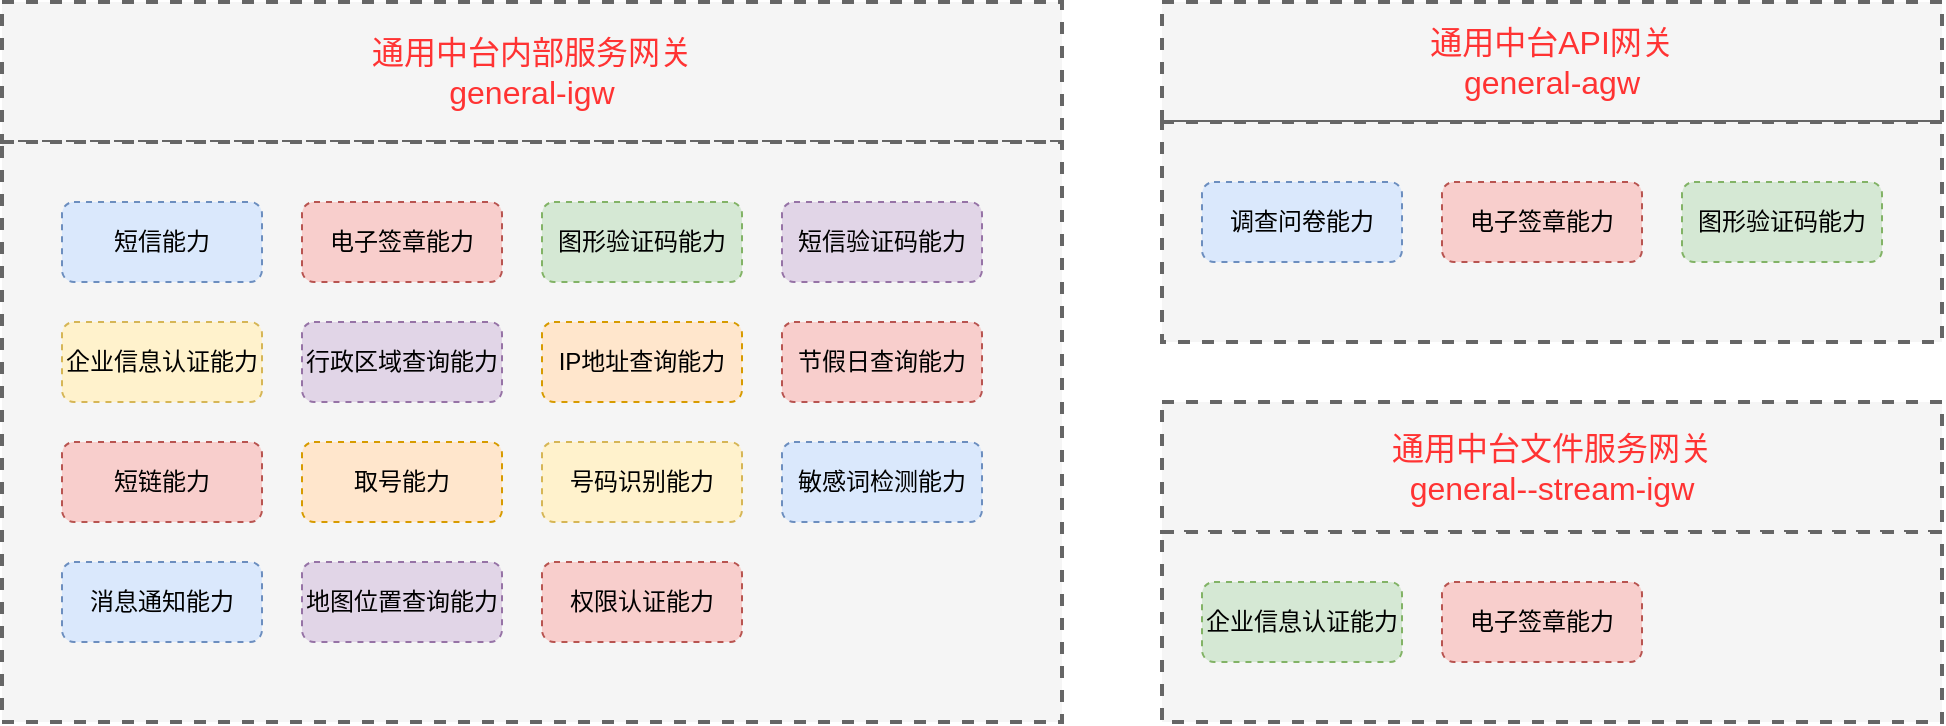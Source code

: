<mxfile version="21.2.7" type="github" pages="2">
  <diagram name="general-igw" id="AXyZzWkZ8pdj3_SeKa3W">
    <mxGraphModel dx="1194" dy="751" grid="1" gridSize="10" guides="1" tooltips="1" connect="1" arrows="1" fold="1" page="1" pageScale="1" pageWidth="827" pageHeight="1169" math="0" shadow="0">
      <root>
        <mxCell id="0" />
        <mxCell id="1" parent="0" />
        <mxCell id="RbALh9PVd331pO-roLNB-1" value="&lt;font color=&quot;#ff3333&quot; style=&quot;font-size: 16px;&quot;&gt;通用中台内部服务网关&lt;br&gt;general-igw&lt;/font&gt;" style="rounded=0;whiteSpace=wrap;html=1;dashed=1;strokeWidth=2;fillColor=#f5f5f5;strokeColor=#666666;fontColor=#333333;" vertex="1" parent="1">
          <mxGeometry x="60" y="130" width="530" height="70" as="geometry" />
        </mxCell>
        <mxCell id="RbALh9PVd331pO-roLNB-2" value="" style="rounded=0;whiteSpace=wrap;html=1;dashed=1;strokeWidth=2;fillColor=#f5f5f5;fontColor=#333333;strokeColor=#666666;" vertex="1" parent="1">
          <mxGeometry x="60" y="200" width="530" height="290" as="geometry" />
        </mxCell>
        <mxCell id="RbALh9PVd331pO-roLNB-3" value="短信能力" style="rounded=1;whiteSpace=wrap;html=1;dashed=1;fillColor=#dae8fc;strokeColor=#6c8ebf;" vertex="1" parent="1">
          <mxGeometry x="90" y="230" width="100" height="40" as="geometry" />
        </mxCell>
        <mxCell id="RbALh9PVd331pO-roLNB-4" value="电子签章能力" style="rounded=1;whiteSpace=wrap;html=1;dashed=1;fillColor=#f8cecc;strokeColor=#b85450;" vertex="1" parent="1">
          <mxGeometry x="210" y="230" width="100" height="40" as="geometry" />
        </mxCell>
        <mxCell id="RbALh9PVd331pO-roLNB-5" value="图形验证码能力" style="rounded=1;whiteSpace=wrap;html=1;dashed=1;fillColor=#d5e8d4;strokeColor=#82b366;" vertex="1" parent="1">
          <mxGeometry x="330" y="230" width="100" height="40" as="geometry" />
        </mxCell>
        <mxCell id="RbALh9PVd331pO-roLNB-6" value="短信验证码能力" style="rounded=1;whiteSpace=wrap;html=1;dashed=1;fillColor=#e1d5e7;strokeColor=#9673a6;" vertex="1" parent="1">
          <mxGeometry x="450" y="230" width="100" height="40" as="geometry" />
        </mxCell>
        <mxCell id="RbALh9PVd331pO-roLNB-7" value="企业信息认证能力" style="rounded=1;whiteSpace=wrap;html=1;dashed=1;fillColor=#fff2cc;strokeColor=#d6b656;" vertex="1" parent="1">
          <mxGeometry x="90" y="290" width="100" height="40" as="geometry" />
        </mxCell>
        <mxCell id="RbALh9PVd331pO-roLNB-8" value="行政区域查询能力" style="rounded=1;whiteSpace=wrap;html=1;dashed=1;fillColor=#e1d5e7;strokeColor=#9673a6;" vertex="1" parent="1">
          <mxGeometry x="210" y="290" width="100" height="40" as="geometry" />
        </mxCell>
        <mxCell id="RbALh9PVd331pO-roLNB-9" value="IP地址查询能力" style="rounded=1;whiteSpace=wrap;html=1;dashed=1;fillColor=#ffe6cc;strokeColor=#d79b00;" vertex="1" parent="1">
          <mxGeometry x="330" y="290" width="100" height="40" as="geometry" />
        </mxCell>
        <mxCell id="RbALh9PVd331pO-roLNB-10" value="节假日查询能力" style="rounded=1;whiteSpace=wrap;html=1;dashed=1;fillColor=#f8cecc;strokeColor=#b85450;" vertex="1" parent="1">
          <mxGeometry x="450" y="290" width="100" height="40" as="geometry" />
        </mxCell>
        <mxCell id="RbALh9PVd331pO-roLNB-11" value="短链能力" style="rounded=1;whiteSpace=wrap;html=1;dashed=1;fillColor=#f8cecc;strokeColor=#b85450;" vertex="1" parent="1">
          <mxGeometry x="90" y="350" width="100" height="40" as="geometry" />
        </mxCell>
        <mxCell id="RbALh9PVd331pO-roLNB-12" value="取号能力" style="rounded=1;whiteSpace=wrap;html=1;dashed=1;fillColor=#ffe6cc;strokeColor=#d79b00;" vertex="1" parent="1">
          <mxGeometry x="210" y="350" width="100" height="40" as="geometry" />
        </mxCell>
        <mxCell id="RbALh9PVd331pO-roLNB-13" value="号码识别能力" style="rounded=1;whiteSpace=wrap;html=1;dashed=1;fillColor=#fff2cc;strokeColor=#d6b656;" vertex="1" parent="1">
          <mxGeometry x="330" y="350" width="100" height="40" as="geometry" />
        </mxCell>
        <mxCell id="RbALh9PVd331pO-roLNB-14" value="敏感词检测能力" style="rounded=1;whiteSpace=wrap;html=1;dashed=1;fillColor=#dae8fc;strokeColor=#6c8ebf;" vertex="1" parent="1">
          <mxGeometry x="450" y="350" width="100" height="40" as="geometry" />
        </mxCell>
        <mxCell id="RbALh9PVd331pO-roLNB-15" value="消息通知能力" style="rounded=1;whiteSpace=wrap;html=1;dashed=1;fillColor=#dae8fc;strokeColor=#6c8ebf;" vertex="1" parent="1">
          <mxGeometry x="90" y="410" width="100" height="40" as="geometry" />
        </mxCell>
        <mxCell id="RbALh9PVd331pO-roLNB-16" value="地图位置查询能力" style="rounded=1;whiteSpace=wrap;html=1;dashed=1;fillColor=#e1d5e7;strokeColor=#9673a6;" vertex="1" parent="1">
          <mxGeometry x="210" y="410" width="100" height="40" as="geometry" />
        </mxCell>
        <mxCell id="RbALh9PVd331pO-roLNB-17" value="权限认证能力" style="rounded=1;whiteSpace=wrap;html=1;dashed=1;fillColor=#f8cecc;strokeColor=#b85450;" vertex="1" parent="1">
          <mxGeometry x="330" y="410" width="100" height="40" as="geometry" />
        </mxCell>
        <mxCell id="5yt-w1s8k7Vbt_zrXETU-1" value="&lt;font color=&quot;#ff3333&quot; style=&quot;font-size: 16px;&quot;&gt;通用中台API网关&lt;br&gt;general-agw&lt;/font&gt;" style="rounded=0;whiteSpace=wrap;html=1;dashed=1;strokeWidth=2;fillColor=#f5f5f5;strokeColor=#666666;fontColor=#333333;" vertex="1" parent="1">
          <mxGeometry x="640" y="130" width="390" height="60" as="geometry" />
        </mxCell>
        <mxCell id="5yt-w1s8k7Vbt_zrXETU-2" value="" style="rounded=0;whiteSpace=wrap;html=1;dashed=1;strokeWidth=2;fillColor=#f5f5f5;fontColor=#333333;strokeColor=#666666;" vertex="1" parent="1">
          <mxGeometry x="640" y="190" width="390" height="110" as="geometry" />
        </mxCell>
        <mxCell id="5yt-w1s8k7Vbt_zrXETU-3" value="调查问卷能力" style="rounded=1;whiteSpace=wrap;html=1;dashed=1;fillColor=#dae8fc;strokeColor=#6c8ebf;" vertex="1" parent="1">
          <mxGeometry x="660" y="220" width="100" height="40" as="geometry" />
        </mxCell>
        <mxCell id="5yt-w1s8k7Vbt_zrXETU-4" value="电子签章能力" style="rounded=1;whiteSpace=wrap;html=1;dashed=1;fillColor=#f8cecc;strokeColor=#b85450;" vertex="1" parent="1">
          <mxGeometry x="780" y="220" width="100" height="40" as="geometry" />
        </mxCell>
        <mxCell id="5yt-w1s8k7Vbt_zrXETU-5" value="图形验证码能力" style="rounded=1;whiteSpace=wrap;html=1;dashed=1;fillColor=#d5e8d4;strokeColor=#82b366;" vertex="1" parent="1">
          <mxGeometry x="900" y="220" width="100" height="40" as="geometry" />
        </mxCell>
        <mxCell id="5yt-w1s8k7Vbt_zrXETU-6" value="&lt;font color=&quot;#ff3333&quot; style=&quot;font-size: 16px;&quot;&gt;通用中台文件服务网关&lt;br&gt;general--stream-igw&lt;/font&gt;" style="rounded=0;whiteSpace=wrap;html=1;dashed=1;strokeWidth=2;fillColor=#f5f5f5;strokeColor=#666666;fontColor=#333333;" vertex="1" parent="1">
          <mxGeometry x="640" y="330" width="390" height="65" as="geometry" />
        </mxCell>
        <mxCell id="5yt-w1s8k7Vbt_zrXETU-7" value="" style="rounded=0;whiteSpace=wrap;html=1;dashed=1;strokeWidth=2;fillColor=#f5f5f5;fontColor=#333333;strokeColor=#666666;" vertex="1" parent="1">
          <mxGeometry x="640" y="395" width="390" height="95" as="geometry" />
        </mxCell>
        <mxCell id="5yt-w1s8k7Vbt_zrXETU-8" value="企业信息认证能力" style="rounded=1;whiteSpace=wrap;html=1;dashed=1;fillColor=#d5e8d4;strokeColor=#82b366;" vertex="1" parent="1">
          <mxGeometry x="660" y="420" width="100" height="40" as="geometry" />
        </mxCell>
        <mxCell id="5yt-w1s8k7Vbt_zrXETU-9" value="电子签章能力" style="rounded=1;whiteSpace=wrap;html=1;dashed=1;fillColor=#f8cecc;strokeColor=#b85450;" vertex="1" parent="1">
          <mxGeometry x="780" y="420" width="100" height="40" as="geometry" />
        </mxCell>
      </root>
    </mxGraphModel>
  </diagram>
  <diagram name="general-agw" id="uw9mZG3e1o2kaqlLI2ak">
    <mxGraphModel dx="1194" dy="751" grid="1" gridSize="10" guides="1" tooltips="1" connect="1" arrows="1" fold="1" page="1" pageScale="1" pageWidth="827" pageHeight="1169" math="0" shadow="0">
      <root>
        <mxCell id="f8RQKsMWLOwzzUurvzLp-0" />
        <mxCell id="f8RQKsMWLOwzzUurvzLp-1" parent="f8RQKsMWLOwzzUurvzLp-0" />
        <mxCell id="f8RQKsMWLOwzzUurvzLp-2" value="&lt;font color=&quot;#ff3333&quot; style=&quot;font-size: 16px;&quot;&gt;通用中台API网关&lt;br&gt;general-agw&lt;/font&gt;" style="rounded=0;whiteSpace=wrap;html=1;dashed=1;strokeWidth=2;fillColor=#f5f5f5;strokeColor=#666666;fontColor=#333333;" vertex="1" parent="f8RQKsMWLOwzzUurvzLp-1">
          <mxGeometry x="60" y="130" width="530" height="70" as="geometry" />
        </mxCell>
        <mxCell id="f8RQKsMWLOwzzUurvzLp-3" value="" style="rounded=0;whiteSpace=wrap;html=1;dashed=1;strokeWidth=2;fillColor=#f5f5f5;fontColor=#333333;strokeColor=#666666;" vertex="1" parent="f8RQKsMWLOwzzUurvzLp-1">
          <mxGeometry x="60" y="200" width="530" height="120" as="geometry" />
        </mxCell>
        <mxCell id="f8RQKsMWLOwzzUurvzLp-4" value="调查问卷能力" style="rounded=1;whiteSpace=wrap;html=1;dashed=1;fillColor=#dae8fc;strokeColor=#6c8ebf;" vertex="1" parent="f8RQKsMWLOwzzUurvzLp-1">
          <mxGeometry x="110" y="230" width="100" height="40" as="geometry" />
        </mxCell>
        <mxCell id="f8RQKsMWLOwzzUurvzLp-5" value="电子签章能力" style="rounded=1;whiteSpace=wrap;html=1;dashed=1;fillColor=#f8cecc;strokeColor=#b85450;" vertex="1" parent="f8RQKsMWLOwzzUurvzLp-1">
          <mxGeometry x="270" y="230" width="100" height="40" as="geometry" />
        </mxCell>
        <mxCell id="f8RQKsMWLOwzzUurvzLp-6" value="图形验证码能力" style="rounded=1;whiteSpace=wrap;html=1;dashed=1;fillColor=#d5e8d4;strokeColor=#82b366;" vertex="1" parent="f8RQKsMWLOwzzUurvzLp-1">
          <mxGeometry x="430" y="230" width="100" height="40" as="geometry" />
        </mxCell>
        <mxCell id="ATDEliOlzD9LTOIswSvi-0" value="&lt;font color=&quot;#ff3333&quot; style=&quot;font-size: 16px;&quot;&gt;通用中台文件服务网关&lt;br&gt;general--stream-igw&lt;/font&gt;" style="rounded=0;whiteSpace=wrap;html=1;dashed=1;strokeWidth=2;fillColor=#f5f5f5;strokeColor=#666666;fontColor=#333333;" vertex="1" parent="f8RQKsMWLOwzzUurvzLp-1">
          <mxGeometry x="60" y="370" width="530" height="70" as="geometry" />
        </mxCell>
        <mxCell id="ATDEliOlzD9LTOIswSvi-1" value="" style="rounded=0;whiteSpace=wrap;html=1;dashed=1;strokeWidth=2;fillColor=#f5f5f5;fontColor=#333333;strokeColor=#666666;" vertex="1" parent="f8RQKsMWLOwzzUurvzLp-1">
          <mxGeometry x="60" y="440" width="530" height="120" as="geometry" />
        </mxCell>
        <mxCell id="ATDEliOlzD9LTOIswSvi-2" value="企业信息认证能力" style="rounded=1;whiteSpace=wrap;html=1;dashed=1;fillColor=#d5e8d4;strokeColor=#82b366;" vertex="1" parent="f8RQKsMWLOwzzUurvzLp-1">
          <mxGeometry x="110" y="470" width="100" height="40" as="geometry" />
        </mxCell>
        <mxCell id="ATDEliOlzD9LTOIswSvi-3" value="电子签章能力" style="rounded=1;whiteSpace=wrap;html=1;dashed=1;fillColor=#f8cecc;strokeColor=#b85450;" vertex="1" parent="f8RQKsMWLOwzzUurvzLp-1">
          <mxGeometry x="270" y="470" width="100" height="40" as="geometry" />
        </mxCell>
      </root>
    </mxGraphModel>
  </diagram>
</mxfile>
